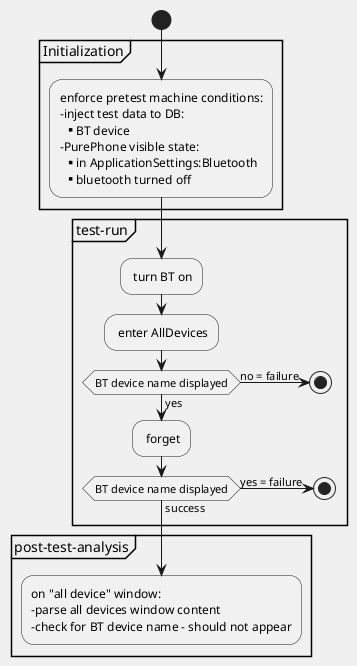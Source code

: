 @startuml
skinparam BackgroundColor F0F0F0
start
partition Initialization {
    :enforce pretest machine conditions:
    -inject test data to DB:
    ** BT device
    -PurePhone visible state:
    ** in ApplicationSettings:Bluetooth
    ** bluetooth turned off;
}

partition test-run {
    : turn BT on;
    : enter AllDevices;

    if (BT device name displayed) then (yes)
        : forget;
    else (no = failure)
        stop
    endif
    if (BT device name displayed) then (success)
    else (yes = failure)
        stop
    endif
}

partition post-test-analysis {
    :on "all device" window:
    -parse all devices window content
    -check for BT device name - should not appear;
}

@enduml
